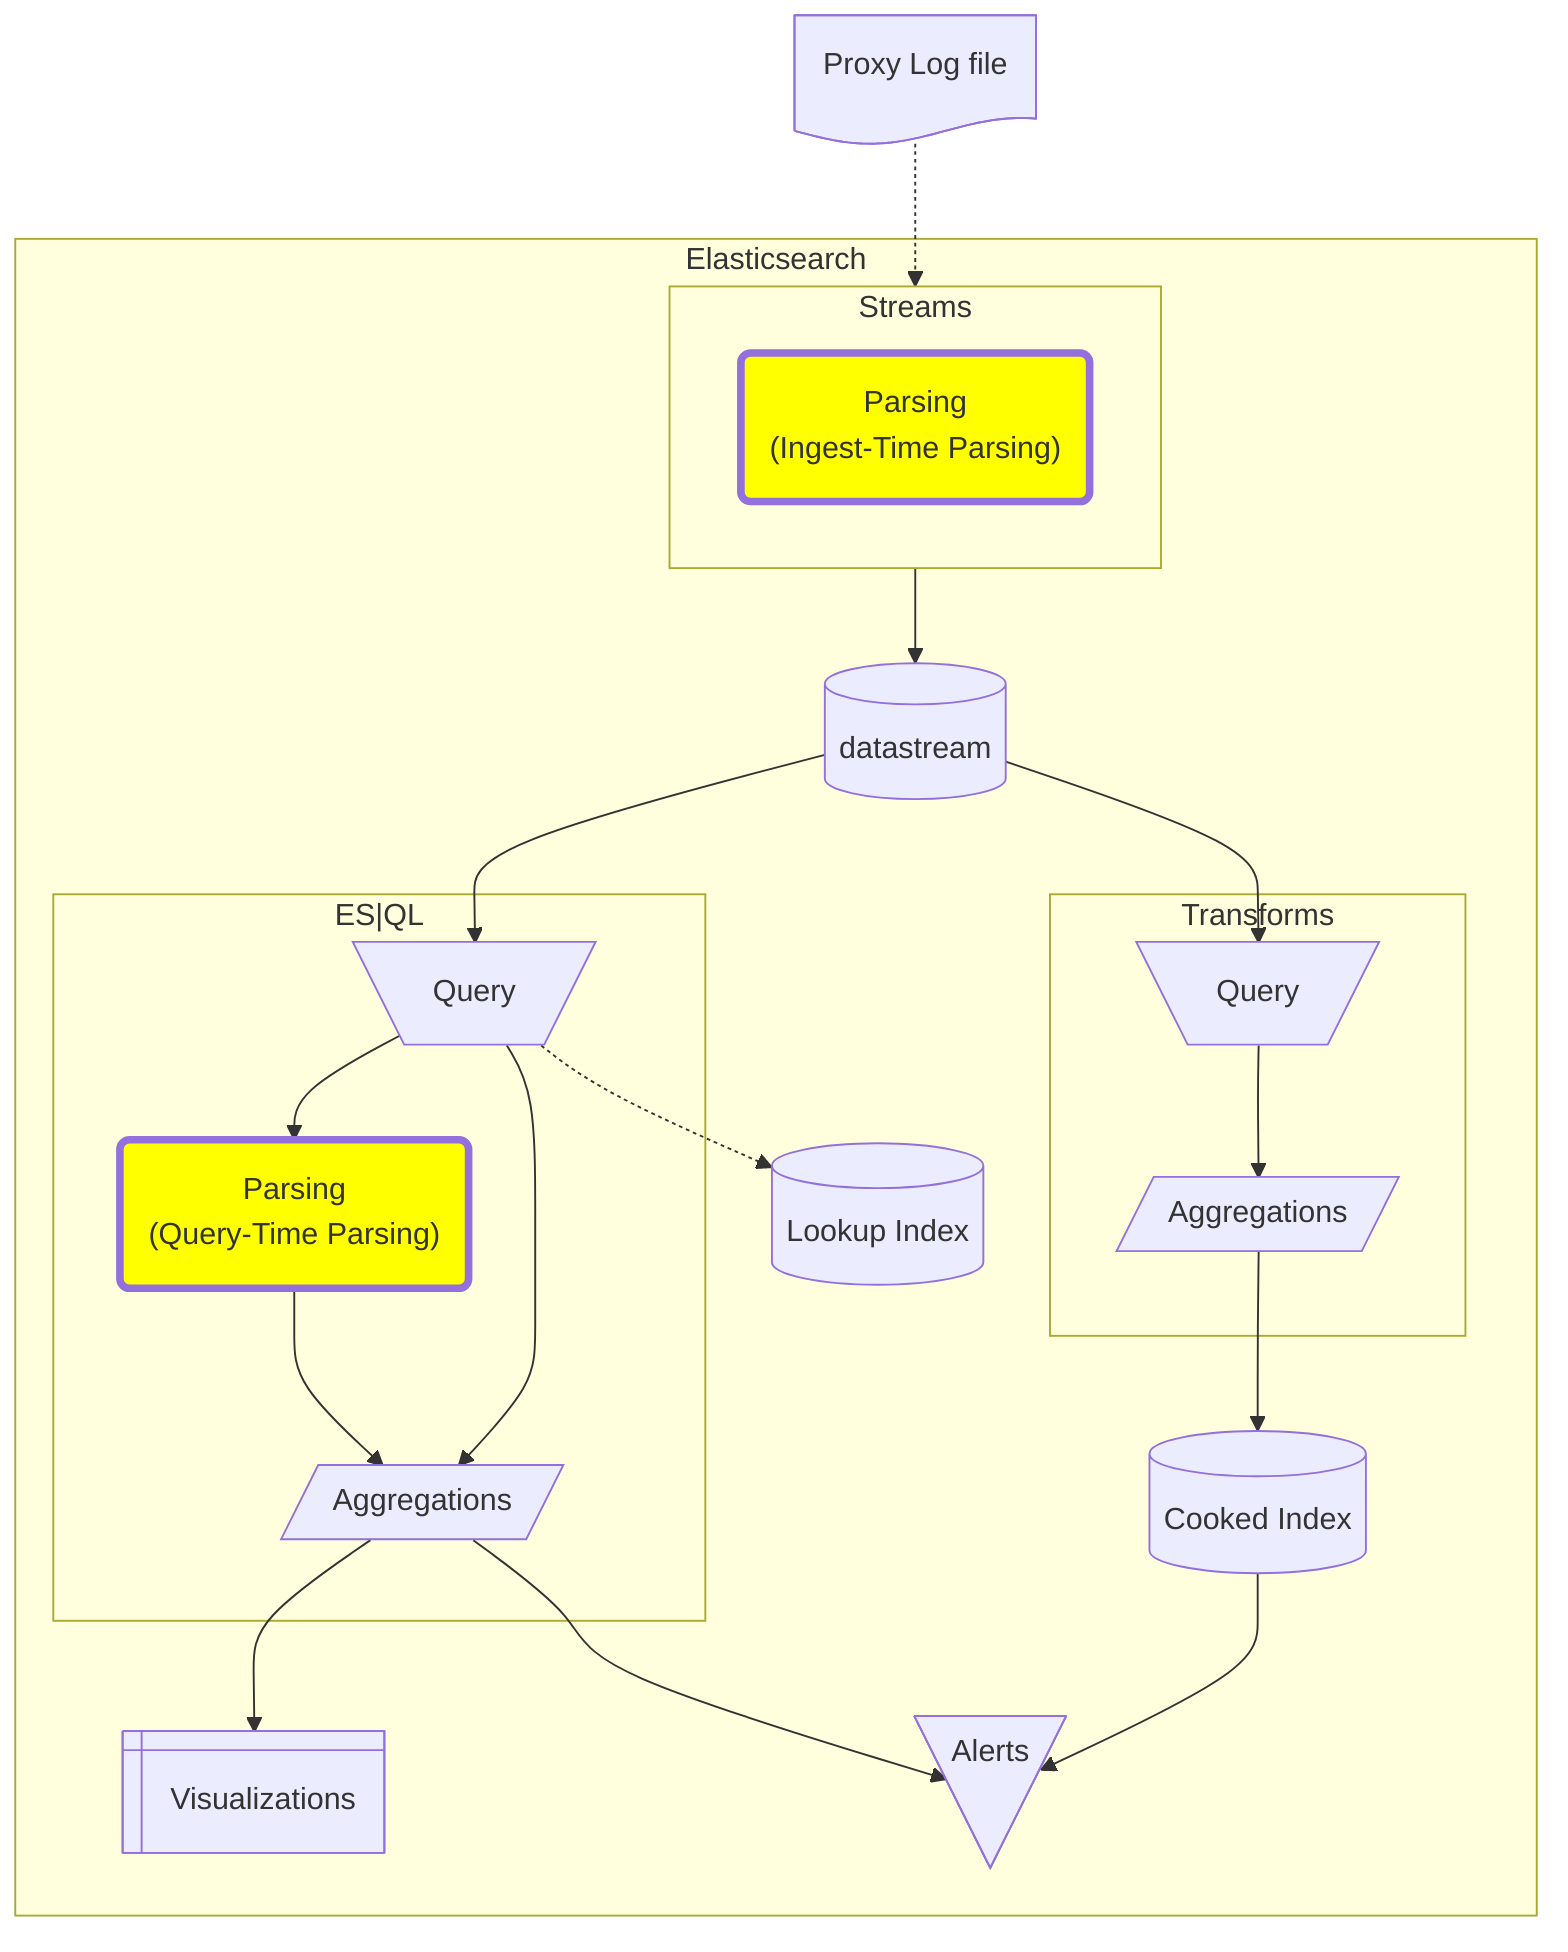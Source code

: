 flowchart TB
    %% style datastream fill:#ffff00,stroke-width:4px
    %% style visualizations fill:#ffff00,stroke-width:4px
    %% style alerts fill:#ffff00,stroke-width:4px
    style streams_parsing fill:#ffff00,stroke-width:4px
    %% style esql_query fill:#ffff00,stroke-width:4px
    style esql_parse fill:#ffff00,stroke-width:4px
    %% style esql_agg fill:#ffff00,stroke-width:4px
    %% style logfile fill:#ffff00,stroke-width:4px
    %% style transforms_index fill:#ffff00,stroke-width:4px
    %% style lookup_index fill:#ffff00,stroke-width:4px
    %% style transforms_query fill:#ffff00,stroke-width:4px
    %% style transforms_aggregations fill:#ffff00,stroke-width:4px

    subgraph elasticsearch[Elasticsearch]
        datastream@{shape: cyl}
        visualizations@{ shape: win-pane, label: "Visualizations" }
        lookup_index@{shape: cyl, label: "Lookup Index"}
        transforms_index@{shape: cyl, label: "Cooked Index"} 
        alerts@{ shape: manual-file, label: "Alerts"}
        
        subgraph streams["Streams"]
            streams_parsing("Parsing<br>(Ingest-Time Parsing)")
        end

        streams --> datastream

        subgraph esql["ES|QL"]
            esql_query[\Query/]
            esql_parse("Parsing<br>(Query-Time Parsing)")
            esql_agg[/Aggregations/]
            
            esql_query --> esql_parse
            esql_parse --> esql_agg
            esql_query --> esql_agg
        end

        datastream --> esql_query
        esql_query -.-> lookup_index

        subgraph Transforms
            transforms_query[\Query/]
            transforms_aggregations[/Aggregations/]

            transforms_query --> transforms_aggregations
        end

        transforms_aggregations --> transforms_index
        transforms_index --> alerts

        datastream --> transforms_query
        esql_agg --> visualizations
        esql_agg --> alerts
    end

    logfile@{ shape: doc, label: "Proxy Log file"}
    logfile -.-> streams
